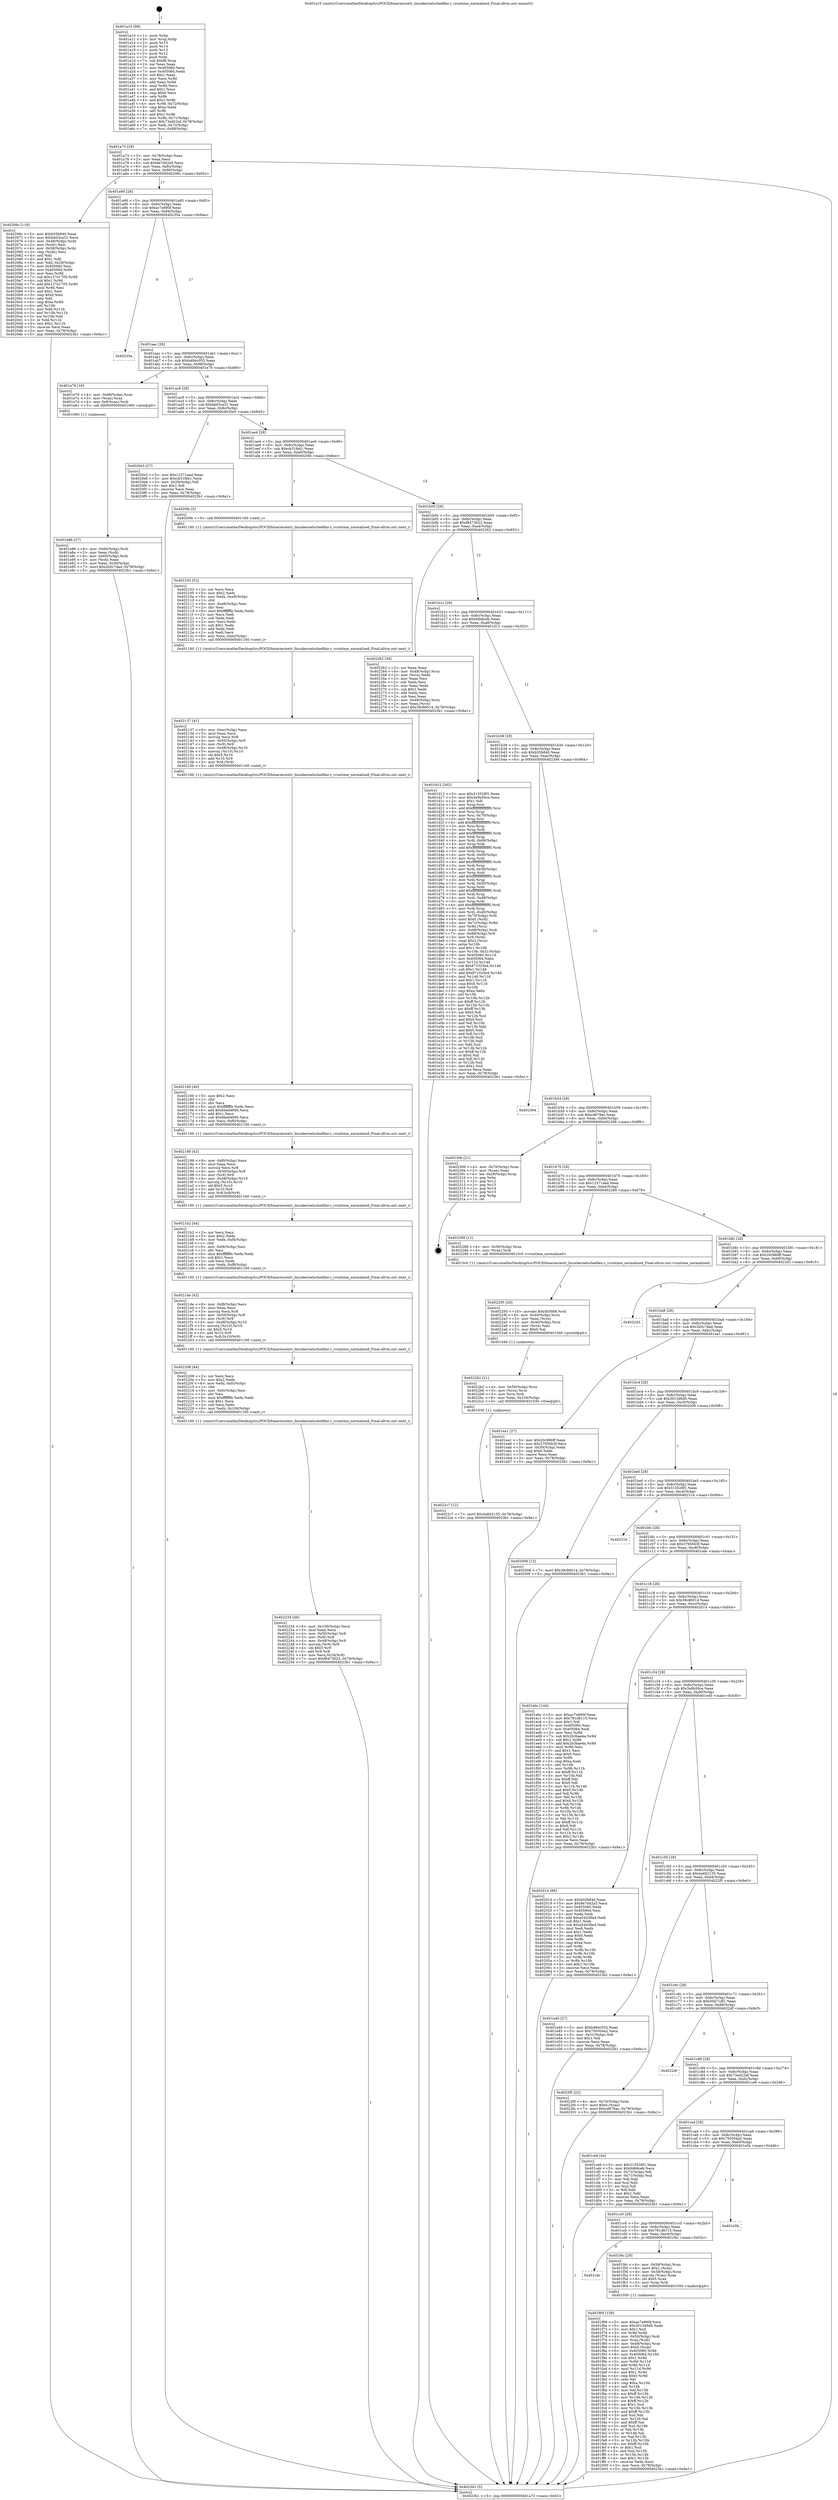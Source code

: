 digraph "0x401a10" {
  label = "0x401a10 (/mnt/c/Users/mathe/Desktop/tcc/POCII/binaries/extr_linuxkernelschedfair.c_vruntime_normalized_Final-ollvm.out::main(0))"
  labelloc = "t"
  node[shape=record]

  Entry [label="",width=0.3,height=0.3,shape=circle,fillcolor=black,style=filled]
  "0x401a73" [label="{
     0x401a73 [29]\l
     | [instrs]\l
     &nbsp;&nbsp;0x401a73 \<+3\>: mov -0x78(%rbp),%eax\l
     &nbsp;&nbsp;0x401a76 \<+2\>: mov %eax,%ecx\l
     &nbsp;&nbsp;0x401a78 \<+6\>: sub $0x8e7d42a5,%ecx\l
     &nbsp;&nbsp;0x401a7e \<+6\>: mov %eax,-0x8c(%rbp)\l
     &nbsp;&nbsp;0x401a84 \<+6\>: mov %ecx,-0x90(%rbp)\l
     &nbsp;&nbsp;0x401a8a \<+6\>: je 000000000040206c \<main+0x65c\>\l
  }"]
  "0x40206c" [label="{
     0x40206c [119]\l
     | [instrs]\l
     &nbsp;&nbsp;0x40206c \<+5\>: mov $0xb55b840,%eax\l
     &nbsp;&nbsp;0x402071 \<+5\>: mov $0xbbd3ca31,%ecx\l
     &nbsp;&nbsp;0x402076 \<+4\>: mov -0x48(%rbp),%rdx\l
     &nbsp;&nbsp;0x40207a \<+2\>: mov (%rdx),%esi\l
     &nbsp;&nbsp;0x40207c \<+4\>: mov -0x58(%rbp),%rdx\l
     &nbsp;&nbsp;0x402080 \<+2\>: cmp (%rdx),%esi\l
     &nbsp;&nbsp;0x402082 \<+4\>: setl %dil\l
     &nbsp;&nbsp;0x402086 \<+4\>: and $0x1,%dil\l
     &nbsp;&nbsp;0x40208a \<+4\>: mov %dil,-0x29(%rbp)\l
     &nbsp;&nbsp;0x40208e \<+7\>: mov 0x405060,%esi\l
     &nbsp;&nbsp;0x402095 \<+8\>: mov 0x405064,%r8d\l
     &nbsp;&nbsp;0x40209d \<+3\>: mov %esi,%r9d\l
     &nbsp;&nbsp;0x4020a0 \<+7\>: sub $0x127e1705,%r9d\l
     &nbsp;&nbsp;0x4020a7 \<+4\>: sub $0x1,%r9d\l
     &nbsp;&nbsp;0x4020ab \<+7\>: add $0x127e1705,%r9d\l
     &nbsp;&nbsp;0x4020b2 \<+4\>: imul %r9d,%esi\l
     &nbsp;&nbsp;0x4020b6 \<+3\>: and $0x1,%esi\l
     &nbsp;&nbsp;0x4020b9 \<+3\>: cmp $0x0,%esi\l
     &nbsp;&nbsp;0x4020bc \<+4\>: sete %dil\l
     &nbsp;&nbsp;0x4020c0 \<+4\>: cmp $0xa,%r8d\l
     &nbsp;&nbsp;0x4020c4 \<+4\>: setl %r10b\l
     &nbsp;&nbsp;0x4020c8 \<+3\>: mov %dil,%r11b\l
     &nbsp;&nbsp;0x4020cb \<+3\>: and %r10b,%r11b\l
     &nbsp;&nbsp;0x4020ce \<+3\>: xor %r10b,%dil\l
     &nbsp;&nbsp;0x4020d1 \<+3\>: or %dil,%r11b\l
     &nbsp;&nbsp;0x4020d4 \<+4\>: test $0x1,%r11b\l
     &nbsp;&nbsp;0x4020d8 \<+3\>: cmovne %ecx,%eax\l
     &nbsp;&nbsp;0x4020db \<+3\>: mov %eax,-0x78(%rbp)\l
     &nbsp;&nbsp;0x4020de \<+5\>: jmp 00000000004023b1 \<main+0x9a1\>\l
  }"]
  "0x401a90" [label="{
     0x401a90 [28]\l
     | [instrs]\l
     &nbsp;&nbsp;0x401a90 \<+5\>: jmp 0000000000401a95 \<main+0x85\>\l
     &nbsp;&nbsp;0x401a95 \<+6\>: mov -0x8c(%rbp),%eax\l
     &nbsp;&nbsp;0x401a9b \<+5\>: sub $0xac7e890f,%eax\l
     &nbsp;&nbsp;0x401aa0 \<+6\>: mov %eax,-0x94(%rbp)\l
     &nbsp;&nbsp;0x401aa6 \<+6\>: je 000000000040235a \<main+0x94a\>\l
  }"]
  Exit [label="",width=0.3,height=0.3,shape=circle,fillcolor=black,style=filled,peripheries=2]
  "0x40235a" [label="{
     0x40235a\l
  }", style=dashed]
  "0x401aac" [label="{
     0x401aac [28]\l
     | [instrs]\l
     &nbsp;&nbsp;0x401aac \<+5\>: jmp 0000000000401ab1 \<main+0xa1\>\l
     &nbsp;&nbsp;0x401ab1 \<+6\>: mov -0x8c(%rbp),%eax\l
     &nbsp;&nbsp;0x401ab7 \<+5\>: sub $0xb484c055,%eax\l
     &nbsp;&nbsp;0x401abc \<+6\>: mov %eax,-0x98(%rbp)\l
     &nbsp;&nbsp;0x401ac2 \<+6\>: je 0000000000401e76 \<main+0x466\>\l
  }"]
  "0x4022c7" [label="{
     0x4022c7 [12]\l
     | [instrs]\l
     &nbsp;&nbsp;0x4022c7 \<+7\>: movl $0x4a602135,-0x78(%rbp)\l
     &nbsp;&nbsp;0x4022ce \<+5\>: jmp 00000000004023b1 \<main+0x9a1\>\l
  }"]
  "0x401e76" [label="{
     0x401e76 [16]\l
     | [instrs]\l
     &nbsp;&nbsp;0x401e76 \<+4\>: mov -0x68(%rbp),%rax\l
     &nbsp;&nbsp;0x401e7a \<+3\>: mov (%rax),%rax\l
     &nbsp;&nbsp;0x401e7d \<+4\>: mov 0x8(%rax),%rdi\l
     &nbsp;&nbsp;0x401e81 \<+5\>: call 0000000000401060 \<atoi@plt\>\l
     | [calls]\l
     &nbsp;&nbsp;0x401060 \{1\} (unknown)\l
  }"]
  "0x401ac8" [label="{
     0x401ac8 [28]\l
     | [instrs]\l
     &nbsp;&nbsp;0x401ac8 \<+5\>: jmp 0000000000401acd \<main+0xbd\>\l
     &nbsp;&nbsp;0x401acd \<+6\>: mov -0x8c(%rbp),%eax\l
     &nbsp;&nbsp;0x401ad3 \<+5\>: sub $0xbbd3ca31,%eax\l
     &nbsp;&nbsp;0x401ad8 \<+6\>: mov %eax,-0x9c(%rbp)\l
     &nbsp;&nbsp;0x401ade \<+6\>: je 00000000004020e3 \<main+0x6d3\>\l
  }"]
  "0x4022b2" [label="{
     0x4022b2 [21]\l
     | [instrs]\l
     &nbsp;&nbsp;0x4022b2 \<+4\>: mov -0x50(%rbp),%rcx\l
     &nbsp;&nbsp;0x4022b6 \<+3\>: mov (%rcx),%rcx\l
     &nbsp;&nbsp;0x4022b9 \<+3\>: mov %rcx,%rdi\l
     &nbsp;&nbsp;0x4022bc \<+6\>: mov %eax,-0x104(%rbp)\l
     &nbsp;&nbsp;0x4022c2 \<+5\>: call 0000000000401030 \<free@plt\>\l
     | [calls]\l
     &nbsp;&nbsp;0x401030 \{1\} (unknown)\l
  }"]
  "0x4020e3" [label="{
     0x4020e3 [27]\l
     | [instrs]\l
     &nbsp;&nbsp;0x4020e3 \<+5\>: mov $0x12371aed,%eax\l
     &nbsp;&nbsp;0x4020e8 \<+5\>: mov $0xcb31feb1,%ecx\l
     &nbsp;&nbsp;0x4020ed \<+3\>: mov -0x29(%rbp),%dl\l
     &nbsp;&nbsp;0x4020f0 \<+3\>: test $0x1,%dl\l
     &nbsp;&nbsp;0x4020f3 \<+3\>: cmovne %ecx,%eax\l
     &nbsp;&nbsp;0x4020f6 \<+3\>: mov %eax,-0x78(%rbp)\l
     &nbsp;&nbsp;0x4020f9 \<+5\>: jmp 00000000004023b1 \<main+0x9a1\>\l
  }"]
  "0x401ae4" [label="{
     0x401ae4 [28]\l
     | [instrs]\l
     &nbsp;&nbsp;0x401ae4 \<+5\>: jmp 0000000000401ae9 \<main+0xd9\>\l
     &nbsp;&nbsp;0x401ae9 \<+6\>: mov -0x8c(%rbp),%eax\l
     &nbsp;&nbsp;0x401aef \<+5\>: sub $0xcb31feb1,%eax\l
     &nbsp;&nbsp;0x401af4 \<+6\>: mov %eax,-0xa0(%rbp)\l
     &nbsp;&nbsp;0x401afa \<+6\>: je 00000000004020fe \<main+0x6ee\>\l
  }"]
  "0x402295" [label="{
     0x402295 [29]\l
     | [instrs]\l
     &nbsp;&nbsp;0x402295 \<+10\>: movabs $0x4030b6,%rdi\l
     &nbsp;&nbsp;0x40229f \<+4\>: mov -0x40(%rbp),%rcx\l
     &nbsp;&nbsp;0x4022a3 \<+2\>: mov %eax,(%rcx)\l
     &nbsp;&nbsp;0x4022a5 \<+4\>: mov -0x40(%rbp),%rcx\l
     &nbsp;&nbsp;0x4022a9 \<+2\>: mov (%rcx),%esi\l
     &nbsp;&nbsp;0x4022ab \<+2\>: mov $0x0,%al\l
     &nbsp;&nbsp;0x4022ad \<+5\>: call 0000000000401040 \<printf@plt\>\l
     | [calls]\l
     &nbsp;&nbsp;0x401040 \{1\} (unknown)\l
  }"]
  "0x4020fe" [label="{
     0x4020fe [5]\l
     | [instrs]\l
     &nbsp;&nbsp;0x4020fe \<+5\>: call 0000000000401160 \<next_i\>\l
     | [calls]\l
     &nbsp;&nbsp;0x401160 \{1\} (/mnt/c/Users/mathe/Desktop/tcc/POCII/binaries/extr_linuxkernelschedfair.c_vruntime_normalized_Final-ollvm.out::next_i)\l
  }"]
  "0x401b00" [label="{
     0x401b00 [28]\l
     | [instrs]\l
     &nbsp;&nbsp;0x401b00 \<+5\>: jmp 0000000000401b05 \<main+0xf5\>\l
     &nbsp;&nbsp;0x401b05 \<+6\>: mov -0x8c(%rbp),%eax\l
     &nbsp;&nbsp;0x401b0b \<+5\>: sub $0xf8473022,%eax\l
     &nbsp;&nbsp;0x401b10 \<+6\>: mov %eax,-0xa4(%rbp)\l
     &nbsp;&nbsp;0x401b16 \<+6\>: je 0000000000402262 \<main+0x852\>\l
  }"]
  "0x402234" [label="{
     0x402234 [46]\l
     | [instrs]\l
     &nbsp;&nbsp;0x402234 \<+6\>: mov -0x100(%rbp),%ecx\l
     &nbsp;&nbsp;0x40223a \<+3\>: imul %eax,%ecx\l
     &nbsp;&nbsp;0x40223d \<+4\>: mov -0x50(%rbp),%r8\l
     &nbsp;&nbsp;0x402241 \<+3\>: mov (%r8),%r8\l
     &nbsp;&nbsp;0x402244 \<+4\>: mov -0x48(%rbp),%r9\l
     &nbsp;&nbsp;0x402248 \<+3\>: movslq (%r9),%r9\l
     &nbsp;&nbsp;0x40224b \<+4\>: shl $0x5,%r9\l
     &nbsp;&nbsp;0x40224f \<+3\>: add %r9,%r8\l
     &nbsp;&nbsp;0x402252 \<+4\>: mov %ecx,0x18(%r8)\l
     &nbsp;&nbsp;0x402256 \<+7\>: movl $0xf8473022,-0x78(%rbp)\l
     &nbsp;&nbsp;0x40225d \<+5\>: jmp 00000000004023b1 \<main+0x9a1\>\l
  }"]
  "0x402262" [label="{
     0x402262 [39]\l
     | [instrs]\l
     &nbsp;&nbsp;0x402262 \<+2\>: xor %eax,%eax\l
     &nbsp;&nbsp;0x402264 \<+4\>: mov -0x48(%rbp),%rcx\l
     &nbsp;&nbsp;0x402268 \<+2\>: mov (%rcx),%edx\l
     &nbsp;&nbsp;0x40226a \<+2\>: mov %eax,%esi\l
     &nbsp;&nbsp;0x40226c \<+2\>: sub %edx,%esi\l
     &nbsp;&nbsp;0x40226e \<+2\>: mov %eax,%edx\l
     &nbsp;&nbsp;0x402270 \<+3\>: sub $0x1,%edx\l
     &nbsp;&nbsp;0x402273 \<+2\>: add %edx,%esi\l
     &nbsp;&nbsp;0x402275 \<+2\>: sub %esi,%eax\l
     &nbsp;&nbsp;0x402277 \<+4\>: mov -0x48(%rbp),%rcx\l
     &nbsp;&nbsp;0x40227b \<+2\>: mov %eax,(%rcx)\l
     &nbsp;&nbsp;0x40227d \<+7\>: movl $0x39c86014,-0x78(%rbp)\l
     &nbsp;&nbsp;0x402284 \<+5\>: jmp 00000000004023b1 \<main+0x9a1\>\l
  }"]
  "0x401b1c" [label="{
     0x401b1c [28]\l
     | [instrs]\l
     &nbsp;&nbsp;0x401b1c \<+5\>: jmp 0000000000401b21 \<main+0x111\>\l
     &nbsp;&nbsp;0x401b21 \<+6\>: mov -0x8c(%rbp),%eax\l
     &nbsp;&nbsp;0x401b27 \<+5\>: sub $0x94b8ceb,%eax\l
     &nbsp;&nbsp;0x401b2c \<+6\>: mov %eax,-0xa8(%rbp)\l
     &nbsp;&nbsp;0x401b32 \<+6\>: je 0000000000401d12 \<main+0x302\>\l
  }"]
  "0x402208" [label="{
     0x402208 [44]\l
     | [instrs]\l
     &nbsp;&nbsp;0x402208 \<+2\>: xor %ecx,%ecx\l
     &nbsp;&nbsp;0x40220a \<+5\>: mov $0x2,%edx\l
     &nbsp;&nbsp;0x40220f \<+6\>: mov %edx,-0xfc(%rbp)\l
     &nbsp;&nbsp;0x402215 \<+1\>: cltd\l
     &nbsp;&nbsp;0x402216 \<+6\>: mov -0xfc(%rbp),%esi\l
     &nbsp;&nbsp;0x40221c \<+2\>: idiv %esi\l
     &nbsp;&nbsp;0x40221e \<+6\>: imul $0xfffffffe,%edx,%edx\l
     &nbsp;&nbsp;0x402224 \<+3\>: sub $0x1,%ecx\l
     &nbsp;&nbsp;0x402227 \<+2\>: sub %ecx,%edx\l
     &nbsp;&nbsp;0x402229 \<+6\>: mov %edx,-0x100(%rbp)\l
     &nbsp;&nbsp;0x40222f \<+5\>: call 0000000000401160 \<next_i\>\l
     | [calls]\l
     &nbsp;&nbsp;0x401160 \{1\} (/mnt/c/Users/mathe/Desktop/tcc/POCII/binaries/extr_linuxkernelschedfair.c_vruntime_normalized_Final-ollvm.out::next_i)\l
  }"]
  "0x401d12" [label="{
     0x401d12 [302]\l
     | [instrs]\l
     &nbsp;&nbsp;0x401d12 \<+5\>: mov $0x315528f1,%eax\l
     &nbsp;&nbsp;0x401d17 \<+5\>: mov $0x3a9b50ce,%ecx\l
     &nbsp;&nbsp;0x401d1c \<+2\>: mov $0x1,%dl\l
     &nbsp;&nbsp;0x401d1e \<+3\>: mov %rsp,%rsi\l
     &nbsp;&nbsp;0x401d21 \<+4\>: add $0xfffffffffffffff0,%rsi\l
     &nbsp;&nbsp;0x401d25 \<+3\>: mov %rsi,%rsp\l
     &nbsp;&nbsp;0x401d28 \<+4\>: mov %rsi,-0x70(%rbp)\l
     &nbsp;&nbsp;0x401d2c \<+3\>: mov %rsp,%rsi\l
     &nbsp;&nbsp;0x401d2f \<+4\>: add $0xfffffffffffffff0,%rsi\l
     &nbsp;&nbsp;0x401d33 \<+3\>: mov %rsi,%rsp\l
     &nbsp;&nbsp;0x401d36 \<+3\>: mov %rsp,%rdi\l
     &nbsp;&nbsp;0x401d39 \<+4\>: add $0xfffffffffffffff0,%rdi\l
     &nbsp;&nbsp;0x401d3d \<+3\>: mov %rdi,%rsp\l
     &nbsp;&nbsp;0x401d40 \<+4\>: mov %rdi,-0x68(%rbp)\l
     &nbsp;&nbsp;0x401d44 \<+3\>: mov %rsp,%rdi\l
     &nbsp;&nbsp;0x401d47 \<+4\>: add $0xfffffffffffffff0,%rdi\l
     &nbsp;&nbsp;0x401d4b \<+3\>: mov %rdi,%rsp\l
     &nbsp;&nbsp;0x401d4e \<+4\>: mov %rdi,-0x60(%rbp)\l
     &nbsp;&nbsp;0x401d52 \<+3\>: mov %rsp,%rdi\l
     &nbsp;&nbsp;0x401d55 \<+4\>: add $0xfffffffffffffff0,%rdi\l
     &nbsp;&nbsp;0x401d59 \<+3\>: mov %rdi,%rsp\l
     &nbsp;&nbsp;0x401d5c \<+4\>: mov %rdi,-0x58(%rbp)\l
     &nbsp;&nbsp;0x401d60 \<+3\>: mov %rsp,%rdi\l
     &nbsp;&nbsp;0x401d63 \<+4\>: add $0xfffffffffffffff0,%rdi\l
     &nbsp;&nbsp;0x401d67 \<+3\>: mov %rdi,%rsp\l
     &nbsp;&nbsp;0x401d6a \<+4\>: mov %rdi,-0x50(%rbp)\l
     &nbsp;&nbsp;0x401d6e \<+3\>: mov %rsp,%rdi\l
     &nbsp;&nbsp;0x401d71 \<+4\>: add $0xfffffffffffffff0,%rdi\l
     &nbsp;&nbsp;0x401d75 \<+3\>: mov %rdi,%rsp\l
     &nbsp;&nbsp;0x401d78 \<+4\>: mov %rdi,-0x48(%rbp)\l
     &nbsp;&nbsp;0x401d7c \<+3\>: mov %rsp,%rdi\l
     &nbsp;&nbsp;0x401d7f \<+4\>: add $0xfffffffffffffff0,%rdi\l
     &nbsp;&nbsp;0x401d83 \<+3\>: mov %rdi,%rsp\l
     &nbsp;&nbsp;0x401d86 \<+4\>: mov %rdi,-0x40(%rbp)\l
     &nbsp;&nbsp;0x401d8a \<+4\>: mov -0x70(%rbp),%rdi\l
     &nbsp;&nbsp;0x401d8e \<+6\>: movl $0x0,(%rdi)\l
     &nbsp;&nbsp;0x401d94 \<+4\>: mov -0x7c(%rbp),%r8d\l
     &nbsp;&nbsp;0x401d98 \<+3\>: mov %r8d,(%rsi)\l
     &nbsp;&nbsp;0x401d9b \<+4\>: mov -0x68(%rbp),%rdi\l
     &nbsp;&nbsp;0x401d9f \<+7\>: mov -0x88(%rbp),%r9\l
     &nbsp;&nbsp;0x401da6 \<+3\>: mov %r9,(%rdi)\l
     &nbsp;&nbsp;0x401da9 \<+3\>: cmpl $0x2,(%rsi)\l
     &nbsp;&nbsp;0x401dac \<+4\>: setne %r10b\l
     &nbsp;&nbsp;0x401db0 \<+4\>: and $0x1,%r10b\l
     &nbsp;&nbsp;0x401db4 \<+4\>: mov %r10b,-0x31(%rbp)\l
     &nbsp;&nbsp;0x401db8 \<+8\>: mov 0x405060,%r11d\l
     &nbsp;&nbsp;0x401dc0 \<+7\>: mov 0x405064,%ebx\l
     &nbsp;&nbsp;0x401dc7 \<+3\>: mov %r11d,%r14d\l
     &nbsp;&nbsp;0x401dca \<+7\>: sub $0x871025e4,%r14d\l
     &nbsp;&nbsp;0x401dd1 \<+4\>: sub $0x1,%r14d\l
     &nbsp;&nbsp;0x401dd5 \<+7\>: add $0x871025e4,%r14d\l
     &nbsp;&nbsp;0x401ddc \<+4\>: imul %r14d,%r11d\l
     &nbsp;&nbsp;0x401de0 \<+4\>: and $0x1,%r11d\l
     &nbsp;&nbsp;0x401de4 \<+4\>: cmp $0x0,%r11d\l
     &nbsp;&nbsp;0x401de8 \<+4\>: sete %r10b\l
     &nbsp;&nbsp;0x401dec \<+3\>: cmp $0xa,%ebx\l
     &nbsp;&nbsp;0x401def \<+4\>: setl %r15b\l
     &nbsp;&nbsp;0x401df3 \<+3\>: mov %r10b,%r12b\l
     &nbsp;&nbsp;0x401df6 \<+4\>: xor $0xff,%r12b\l
     &nbsp;&nbsp;0x401dfa \<+3\>: mov %r15b,%r13b\l
     &nbsp;&nbsp;0x401dfd \<+4\>: xor $0xff,%r13b\l
     &nbsp;&nbsp;0x401e01 \<+3\>: xor $0x0,%dl\l
     &nbsp;&nbsp;0x401e04 \<+3\>: mov %r12b,%sil\l
     &nbsp;&nbsp;0x401e07 \<+4\>: and $0x0,%sil\l
     &nbsp;&nbsp;0x401e0b \<+3\>: and %dl,%r10b\l
     &nbsp;&nbsp;0x401e0e \<+3\>: mov %r13b,%dil\l
     &nbsp;&nbsp;0x401e11 \<+4\>: and $0x0,%dil\l
     &nbsp;&nbsp;0x401e15 \<+3\>: and %dl,%r15b\l
     &nbsp;&nbsp;0x401e18 \<+3\>: or %r10b,%sil\l
     &nbsp;&nbsp;0x401e1b \<+3\>: or %r15b,%dil\l
     &nbsp;&nbsp;0x401e1e \<+3\>: xor %dil,%sil\l
     &nbsp;&nbsp;0x401e21 \<+3\>: or %r13b,%r12b\l
     &nbsp;&nbsp;0x401e24 \<+4\>: xor $0xff,%r12b\l
     &nbsp;&nbsp;0x401e28 \<+3\>: or $0x0,%dl\l
     &nbsp;&nbsp;0x401e2b \<+3\>: and %dl,%r12b\l
     &nbsp;&nbsp;0x401e2e \<+3\>: or %r12b,%sil\l
     &nbsp;&nbsp;0x401e31 \<+4\>: test $0x1,%sil\l
     &nbsp;&nbsp;0x401e35 \<+3\>: cmovne %ecx,%eax\l
     &nbsp;&nbsp;0x401e38 \<+3\>: mov %eax,-0x78(%rbp)\l
     &nbsp;&nbsp;0x401e3b \<+5\>: jmp 00000000004023b1 \<main+0x9a1\>\l
  }"]
  "0x401b38" [label="{
     0x401b38 [28]\l
     | [instrs]\l
     &nbsp;&nbsp;0x401b38 \<+5\>: jmp 0000000000401b3d \<main+0x12d\>\l
     &nbsp;&nbsp;0x401b3d \<+6\>: mov -0x8c(%rbp),%eax\l
     &nbsp;&nbsp;0x401b43 \<+5\>: sub $0xb55b840,%eax\l
     &nbsp;&nbsp;0x401b48 \<+6\>: mov %eax,-0xac(%rbp)\l
     &nbsp;&nbsp;0x401b4e \<+6\>: je 0000000000402394 \<main+0x984\>\l
  }"]
  "0x4021de" [label="{
     0x4021de [42]\l
     | [instrs]\l
     &nbsp;&nbsp;0x4021de \<+6\>: mov -0xf8(%rbp),%ecx\l
     &nbsp;&nbsp;0x4021e4 \<+3\>: imul %eax,%ecx\l
     &nbsp;&nbsp;0x4021e7 \<+3\>: movslq %ecx,%r8\l
     &nbsp;&nbsp;0x4021ea \<+4\>: mov -0x50(%rbp),%r9\l
     &nbsp;&nbsp;0x4021ee \<+3\>: mov (%r9),%r9\l
     &nbsp;&nbsp;0x4021f1 \<+4\>: mov -0x48(%rbp),%r10\l
     &nbsp;&nbsp;0x4021f5 \<+3\>: movslq (%r10),%r10\l
     &nbsp;&nbsp;0x4021f8 \<+4\>: shl $0x5,%r10\l
     &nbsp;&nbsp;0x4021fc \<+3\>: add %r10,%r9\l
     &nbsp;&nbsp;0x4021ff \<+4\>: mov %r8,0x10(%r9)\l
     &nbsp;&nbsp;0x402203 \<+5\>: call 0000000000401160 \<next_i\>\l
     | [calls]\l
     &nbsp;&nbsp;0x401160 \{1\} (/mnt/c/Users/mathe/Desktop/tcc/POCII/binaries/extr_linuxkernelschedfair.c_vruntime_normalized_Final-ollvm.out::next_i)\l
  }"]
  "0x402394" [label="{
     0x402394\l
  }", style=dashed]
  "0x401b54" [label="{
     0x401b54 [28]\l
     | [instrs]\l
     &nbsp;&nbsp;0x401b54 \<+5\>: jmp 0000000000401b59 \<main+0x149\>\l
     &nbsp;&nbsp;0x401b59 \<+6\>: mov -0x8c(%rbp),%eax\l
     &nbsp;&nbsp;0x401b5f \<+5\>: sub $0xcd678ac,%eax\l
     &nbsp;&nbsp;0x401b64 \<+6\>: mov %eax,-0xb0(%rbp)\l
     &nbsp;&nbsp;0x401b6a \<+6\>: je 0000000000402306 \<main+0x8f6\>\l
  }"]
  "0x4021b2" [label="{
     0x4021b2 [44]\l
     | [instrs]\l
     &nbsp;&nbsp;0x4021b2 \<+2\>: xor %ecx,%ecx\l
     &nbsp;&nbsp;0x4021b4 \<+5\>: mov $0x2,%edx\l
     &nbsp;&nbsp;0x4021b9 \<+6\>: mov %edx,-0xf4(%rbp)\l
     &nbsp;&nbsp;0x4021bf \<+1\>: cltd\l
     &nbsp;&nbsp;0x4021c0 \<+6\>: mov -0xf4(%rbp),%esi\l
     &nbsp;&nbsp;0x4021c6 \<+2\>: idiv %esi\l
     &nbsp;&nbsp;0x4021c8 \<+6\>: imul $0xfffffffe,%edx,%edx\l
     &nbsp;&nbsp;0x4021ce \<+3\>: sub $0x1,%ecx\l
     &nbsp;&nbsp;0x4021d1 \<+2\>: sub %ecx,%edx\l
     &nbsp;&nbsp;0x4021d3 \<+6\>: mov %edx,-0xf8(%rbp)\l
     &nbsp;&nbsp;0x4021d9 \<+5\>: call 0000000000401160 \<next_i\>\l
     | [calls]\l
     &nbsp;&nbsp;0x401160 \{1\} (/mnt/c/Users/mathe/Desktop/tcc/POCII/binaries/extr_linuxkernelschedfair.c_vruntime_normalized_Final-ollvm.out::next_i)\l
  }"]
  "0x402306" [label="{
     0x402306 [21]\l
     | [instrs]\l
     &nbsp;&nbsp;0x402306 \<+4\>: mov -0x70(%rbp),%rax\l
     &nbsp;&nbsp;0x40230a \<+2\>: mov (%rax),%eax\l
     &nbsp;&nbsp;0x40230c \<+4\>: lea -0x28(%rbp),%rsp\l
     &nbsp;&nbsp;0x402310 \<+1\>: pop %rbx\l
     &nbsp;&nbsp;0x402311 \<+2\>: pop %r12\l
     &nbsp;&nbsp;0x402313 \<+2\>: pop %r13\l
     &nbsp;&nbsp;0x402315 \<+2\>: pop %r14\l
     &nbsp;&nbsp;0x402317 \<+2\>: pop %r15\l
     &nbsp;&nbsp;0x402319 \<+1\>: pop %rbp\l
     &nbsp;&nbsp;0x40231a \<+1\>: ret\l
  }"]
  "0x401b70" [label="{
     0x401b70 [28]\l
     | [instrs]\l
     &nbsp;&nbsp;0x401b70 \<+5\>: jmp 0000000000401b75 \<main+0x165\>\l
     &nbsp;&nbsp;0x401b75 \<+6\>: mov -0x8c(%rbp),%eax\l
     &nbsp;&nbsp;0x401b7b \<+5\>: sub $0x12371aed,%eax\l
     &nbsp;&nbsp;0x401b80 \<+6\>: mov %eax,-0xb4(%rbp)\l
     &nbsp;&nbsp;0x401b86 \<+6\>: je 0000000000402289 \<main+0x879\>\l
  }"]
  "0x402188" [label="{
     0x402188 [42]\l
     | [instrs]\l
     &nbsp;&nbsp;0x402188 \<+6\>: mov -0xf0(%rbp),%ecx\l
     &nbsp;&nbsp;0x40218e \<+3\>: imul %eax,%ecx\l
     &nbsp;&nbsp;0x402191 \<+3\>: movslq %ecx,%r8\l
     &nbsp;&nbsp;0x402194 \<+4\>: mov -0x50(%rbp),%r9\l
     &nbsp;&nbsp;0x402198 \<+3\>: mov (%r9),%r9\l
     &nbsp;&nbsp;0x40219b \<+4\>: mov -0x48(%rbp),%r10\l
     &nbsp;&nbsp;0x40219f \<+3\>: movslq (%r10),%r10\l
     &nbsp;&nbsp;0x4021a2 \<+4\>: shl $0x5,%r10\l
     &nbsp;&nbsp;0x4021a6 \<+3\>: add %r10,%r9\l
     &nbsp;&nbsp;0x4021a9 \<+4\>: mov %r8,0x8(%r9)\l
     &nbsp;&nbsp;0x4021ad \<+5\>: call 0000000000401160 \<next_i\>\l
     | [calls]\l
     &nbsp;&nbsp;0x401160 \{1\} (/mnt/c/Users/mathe/Desktop/tcc/POCII/binaries/extr_linuxkernelschedfair.c_vruntime_normalized_Final-ollvm.out::next_i)\l
  }"]
  "0x402289" [label="{
     0x402289 [12]\l
     | [instrs]\l
     &nbsp;&nbsp;0x402289 \<+4\>: mov -0x50(%rbp),%rax\l
     &nbsp;&nbsp;0x40228d \<+3\>: mov (%rax),%rdi\l
     &nbsp;&nbsp;0x402290 \<+5\>: call 00000000004013c0 \<vruntime_normalized\>\l
     | [calls]\l
     &nbsp;&nbsp;0x4013c0 \{1\} (/mnt/c/Users/mathe/Desktop/tcc/POCII/binaries/extr_linuxkernelschedfair.c_vruntime_normalized_Final-ollvm.out::vruntime_normalized)\l
  }"]
  "0x401b8c" [label="{
     0x401b8c [28]\l
     | [instrs]\l
     &nbsp;&nbsp;0x401b8c \<+5\>: jmp 0000000000401b91 \<main+0x181\>\l
     &nbsp;&nbsp;0x401b91 \<+6\>: mov -0x8c(%rbp),%eax\l
     &nbsp;&nbsp;0x401b97 \<+5\>: sub $0x20c986ff,%eax\l
     &nbsp;&nbsp;0x401b9c \<+6\>: mov %eax,-0xb8(%rbp)\l
     &nbsp;&nbsp;0x401ba2 \<+6\>: je 00000000004022d3 \<main+0x8c3\>\l
  }"]
  "0x402160" [label="{
     0x402160 [40]\l
     | [instrs]\l
     &nbsp;&nbsp;0x402160 \<+5\>: mov $0x2,%ecx\l
     &nbsp;&nbsp;0x402165 \<+1\>: cltd\l
     &nbsp;&nbsp;0x402166 \<+2\>: idiv %ecx\l
     &nbsp;&nbsp;0x402168 \<+6\>: imul $0xfffffffe,%edx,%ecx\l
     &nbsp;&nbsp;0x40216e \<+6\>: add $0x6bed4690,%ecx\l
     &nbsp;&nbsp;0x402174 \<+3\>: add $0x1,%ecx\l
     &nbsp;&nbsp;0x402177 \<+6\>: sub $0x6bed4690,%ecx\l
     &nbsp;&nbsp;0x40217d \<+6\>: mov %ecx,-0xf0(%rbp)\l
     &nbsp;&nbsp;0x402183 \<+5\>: call 0000000000401160 \<next_i\>\l
     | [calls]\l
     &nbsp;&nbsp;0x401160 \{1\} (/mnt/c/Users/mathe/Desktop/tcc/POCII/binaries/extr_linuxkernelschedfair.c_vruntime_normalized_Final-ollvm.out::next_i)\l
  }"]
  "0x4022d3" [label="{
     0x4022d3\l
  }", style=dashed]
  "0x401ba8" [label="{
     0x401ba8 [28]\l
     | [instrs]\l
     &nbsp;&nbsp;0x401ba8 \<+5\>: jmp 0000000000401bad \<main+0x19d\>\l
     &nbsp;&nbsp;0x401bad \<+6\>: mov -0x8c(%rbp),%eax\l
     &nbsp;&nbsp;0x401bb3 \<+5\>: sub $0x2b0c7dad,%eax\l
     &nbsp;&nbsp;0x401bb8 \<+6\>: mov %eax,-0xbc(%rbp)\l
     &nbsp;&nbsp;0x401bbe \<+6\>: je 0000000000401ea1 \<main+0x491\>\l
  }"]
  "0x402137" [label="{
     0x402137 [41]\l
     | [instrs]\l
     &nbsp;&nbsp;0x402137 \<+6\>: mov -0xec(%rbp),%ecx\l
     &nbsp;&nbsp;0x40213d \<+3\>: imul %eax,%ecx\l
     &nbsp;&nbsp;0x402140 \<+3\>: movslq %ecx,%r8\l
     &nbsp;&nbsp;0x402143 \<+4\>: mov -0x50(%rbp),%r9\l
     &nbsp;&nbsp;0x402147 \<+3\>: mov (%r9),%r9\l
     &nbsp;&nbsp;0x40214a \<+4\>: mov -0x48(%rbp),%r10\l
     &nbsp;&nbsp;0x40214e \<+3\>: movslq (%r10),%r10\l
     &nbsp;&nbsp;0x402151 \<+4\>: shl $0x5,%r10\l
     &nbsp;&nbsp;0x402155 \<+3\>: add %r10,%r9\l
     &nbsp;&nbsp;0x402158 \<+3\>: mov %r8,(%r9)\l
     &nbsp;&nbsp;0x40215b \<+5\>: call 0000000000401160 \<next_i\>\l
     | [calls]\l
     &nbsp;&nbsp;0x401160 \{1\} (/mnt/c/Users/mathe/Desktop/tcc/POCII/binaries/extr_linuxkernelschedfair.c_vruntime_normalized_Final-ollvm.out::next_i)\l
  }"]
  "0x401ea1" [label="{
     0x401ea1 [27]\l
     | [instrs]\l
     &nbsp;&nbsp;0x401ea1 \<+5\>: mov $0x20c986ff,%eax\l
     &nbsp;&nbsp;0x401ea6 \<+5\>: mov $0x37950b3f,%ecx\l
     &nbsp;&nbsp;0x401eab \<+3\>: mov -0x30(%rbp),%edx\l
     &nbsp;&nbsp;0x401eae \<+3\>: cmp $0x0,%edx\l
     &nbsp;&nbsp;0x401eb1 \<+3\>: cmove %ecx,%eax\l
     &nbsp;&nbsp;0x401eb4 \<+3\>: mov %eax,-0x78(%rbp)\l
     &nbsp;&nbsp;0x401eb7 \<+5\>: jmp 00000000004023b1 \<main+0x9a1\>\l
  }"]
  "0x401bc4" [label="{
     0x401bc4 [28]\l
     | [instrs]\l
     &nbsp;&nbsp;0x401bc4 \<+5\>: jmp 0000000000401bc9 \<main+0x1b9\>\l
     &nbsp;&nbsp;0x401bc9 \<+6\>: mov -0x8c(%rbp),%eax\l
     &nbsp;&nbsp;0x401bcf \<+5\>: sub $0x3013d9d0,%eax\l
     &nbsp;&nbsp;0x401bd4 \<+6\>: mov %eax,-0xc0(%rbp)\l
     &nbsp;&nbsp;0x401bda \<+6\>: je 0000000000402008 \<main+0x5f8\>\l
  }"]
  "0x402103" [label="{
     0x402103 [52]\l
     | [instrs]\l
     &nbsp;&nbsp;0x402103 \<+2\>: xor %ecx,%ecx\l
     &nbsp;&nbsp;0x402105 \<+5\>: mov $0x2,%edx\l
     &nbsp;&nbsp;0x40210a \<+6\>: mov %edx,-0xe8(%rbp)\l
     &nbsp;&nbsp;0x402110 \<+1\>: cltd\l
     &nbsp;&nbsp;0x402111 \<+6\>: mov -0xe8(%rbp),%esi\l
     &nbsp;&nbsp;0x402117 \<+2\>: idiv %esi\l
     &nbsp;&nbsp;0x402119 \<+6\>: imul $0xfffffffe,%edx,%edx\l
     &nbsp;&nbsp;0x40211f \<+2\>: mov %ecx,%edi\l
     &nbsp;&nbsp;0x402121 \<+2\>: sub %edx,%edi\l
     &nbsp;&nbsp;0x402123 \<+2\>: mov %ecx,%edx\l
     &nbsp;&nbsp;0x402125 \<+3\>: sub $0x1,%edx\l
     &nbsp;&nbsp;0x402128 \<+2\>: add %edx,%edi\l
     &nbsp;&nbsp;0x40212a \<+2\>: sub %edi,%ecx\l
     &nbsp;&nbsp;0x40212c \<+6\>: mov %ecx,-0xec(%rbp)\l
     &nbsp;&nbsp;0x402132 \<+5\>: call 0000000000401160 \<next_i\>\l
     | [calls]\l
     &nbsp;&nbsp;0x401160 \{1\} (/mnt/c/Users/mathe/Desktop/tcc/POCII/binaries/extr_linuxkernelschedfair.c_vruntime_normalized_Final-ollvm.out::next_i)\l
  }"]
  "0x402008" [label="{
     0x402008 [12]\l
     | [instrs]\l
     &nbsp;&nbsp;0x402008 \<+7\>: movl $0x39c86014,-0x78(%rbp)\l
     &nbsp;&nbsp;0x40200f \<+5\>: jmp 00000000004023b1 \<main+0x9a1\>\l
  }"]
  "0x401be0" [label="{
     0x401be0 [28]\l
     | [instrs]\l
     &nbsp;&nbsp;0x401be0 \<+5\>: jmp 0000000000401be5 \<main+0x1d5\>\l
     &nbsp;&nbsp;0x401be5 \<+6\>: mov -0x8c(%rbp),%eax\l
     &nbsp;&nbsp;0x401beb \<+5\>: sub $0x315528f1,%eax\l
     &nbsp;&nbsp;0x401bf0 \<+6\>: mov %eax,-0xc4(%rbp)\l
     &nbsp;&nbsp;0x401bf6 \<+6\>: je 000000000040231b \<main+0x90b\>\l
  }"]
  "0x401f69" [label="{
     0x401f69 [159]\l
     | [instrs]\l
     &nbsp;&nbsp;0x401f69 \<+5\>: mov $0xac7e890f,%ecx\l
     &nbsp;&nbsp;0x401f6e \<+5\>: mov $0x3013d9d0,%edx\l
     &nbsp;&nbsp;0x401f73 \<+3\>: mov $0x1,%sil\l
     &nbsp;&nbsp;0x401f76 \<+3\>: xor %r8d,%r8d\l
     &nbsp;&nbsp;0x401f79 \<+4\>: mov -0x50(%rbp),%rdi\l
     &nbsp;&nbsp;0x401f7d \<+3\>: mov %rax,(%rdi)\l
     &nbsp;&nbsp;0x401f80 \<+4\>: mov -0x48(%rbp),%rax\l
     &nbsp;&nbsp;0x401f84 \<+6\>: movl $0x0,(%rax)\l
     &nbsp;&nbsp;0x401f8a \<+8\>: mov 0x405060,%r9d\l
     &nbsp;&nbsp;0x401f92 \<+8\>: mov 0x405064,%r10d\l
     &nbsp;&nbsp;0x401f9a \<+4\>: sub $0x1,%r8d\l
     &nbsp;&nbsp;0x401f9e \<+3\>: mov %r9d,%r11d\l
     &nbsp;&nbsp;0x401fa1 \<+3\>: add %r8d,%r11d\l
     &nbsp;&nbsp;0x401fa4 \<+4\>: imul %r11d,%r9d\l
     &nbsp;&nbsp;0x401fa8 \<+4\>: and $0x1,%r9d\l
     &nbsp;&nbsp;0x401fac \<+4\>: cmp $0x0,%r9d\l
     &nbsp;&nbsp;0x401fb0 \<+3\>: sete %bl\l
     &nbsp;&nbsp;0x401fb3 \<+4\>: cmp $0xa,%r10d\l
     &nbsp;&nbsp;0x401fb7 \<+4\>: setl %r14b\l
     &nbsp;&nbsp;0x401fbb \<+3\>: mov %bl,%r15b\l
     &nbsp;&nbsp;0x401fbe \<+4\>: xor $0xff,%r15b\l
     &nbsp;&nbsp;0x401fc2 \<+3\>: mov %r14b,%r12b\l
     &nbsp;&nbsp;0x401fc5 \<+4\>: xor $0xff,%r12b\l
     &nbsp;&nbsp;0x401fc9 \<+4\>: xor $0x1,%sil\l
     &nbsp;&nbsp;0x401fcd \<+3\>: mov %r15b,%r13b\l
     &nbsp;&nbsp;0x401fd0 \<+4\>: and $0xff,%r13b\l
     &nbsp;&nbsp;0x401fd4 \<+3\>: and %sil,%bl\l
     &nbsp;&nbsp;0x401fd7 \<+3\>: mov %r12b,%al\l
     &nbsp;&nbsp;0x401fda \<+2\>: and $0xff,%al\l
     &nbsp;&nbsp;0x401fdc \<+3\>: and %sil,%r14b\l
     &nbsp;&nbsp;0x401fdf \<+3\>: or %bl,%r13b\l
     &nbsp;&nbsp;0x401fe2 \<+3\>: or %r14b,%al\l
     &nbsp;&nbsp;0x401fe5 \<+3\>: xor %al,%r13b\l
     &nbsp;&nbsp;0x401fe8 \<+3\>: or %r12b,%r15b\l
     &nbsp;&nbsp;0x401feb \<+4\>: xor $0xff,%r15b\l
     &nbsp;&nbsp;0x401fef \<+4\>: or $0x1,%sil\l
     &nbsp;&nbsp;0x401ff3 \<+3\>: and %sil,%r15b\l
     &nbsp;&nbsp;0x401ff6 \<+3\>: or %r15b,%r13b\l
     &nbsp;&nbsp;0x401ff9 \<+4\>: test $0x1,%r13b\l
     &nbsp;&nbsp;0x401ffd \<+3\>: cmovne %edx,%ecx\l
     &nbsp;&nbsp;0x402000 \<+3\>: mov %ecx,-0x78(%rbp)\l
     &nbsp;&nbsp;0x402003 \<+5\>: jmp 00000000004023b1 \<main+0x9a1\>\l
  }"]
  "0x40231b" [label="{
     0x40231b\l
  }", style=dashed]
  "0x401bfc" [label="{
     0x401bfc [28]\l
     | [instrs]\l
     &nbsp;&nbsp;0x401bfc \<+5\>: jmp 0000000000401c01 \<main+0x1f1\>\l
     &nbsp;&nbsp;0x401c01 \<+6\>: mov -0x8c(%rbp),%eax\l
     &nbsp;&nbsp;0x401c07 \<+5\>: sub $0x37950b3f,%eax\l
     &nbsp;&nbsp;0x401c0c \<+6\>: mov %eax,-0xc8(%rbp)\l
     &nbsp;&nbsp;0x401c12 \<+6\>: je 0000000000401ebc \<main+0x4ac\>\l
  }"]
  "0x401cdc" [label="{
     0x401cdc\l
  }", style=dashed]
  "0x401ebc" [label="{
     0x401ebc [144]\l
     | [instrs]\l
     &nbsp;&nbsp;0x401ebc \<+5\>: mov $0xac7e890f,%eax\l
     &nbsp;&nbsp;0x401ec1 \<+5\>: mov $0x781d8115,%ecx\l
     &nbsp;&nbsp;0x401ec6 \<+2\>: mov $0x1,%dl\l
     &nbsp;&nbsp;0x401ec8 \<+7\>: mov 0x405060,%esi\l
     &nbsp;&nbsp;0x401ecf \<+7\>: mov 0x405064,%edi\l
     &nbsp;&nbsp;0x401ed6 \<+3\>: mov %esi,%r8d\l
     &nbsp;&nbsp;0x401ed9 \<+7\>: sub $0x2b3bae4a,%r8d\l
     &nbsp;&nbsp;0x401ee0 \<+4\>: sub $0x1,%r8d\l
     &nbsp;&nbsp;0x401ee4 \<+7\>: add $0x2b3bae4a,%r8d\l
     &nbsp;&nbsp;0x401eeb \<+4\>: imul %r8d,%esi\l
     &nbsp;&nbsp;0x401eef \<+3\>: and $0x1,%esi\l
     &nbsp;&nbsp;0x401ef2 \<+3\>: cmp $0x0,%esi\l
     &nbsp;&nbsp;0x401ef5 \<+4\>: sete %r9b\l
     &nbsp;&nbsp;0x401ef9 \<+3\>: cmp $0xa,%edi\l
     &nbsp;&nbsp;0x401efc \<+4\>: setl %r10b\l
     &nbsp;&nbsp;0x401f00 \<+3\>: mov %r9b,%r11b\l
     &nbsp;&nbsp;0x401f03 \<+4\>: xor $0xff,%r11b\l
     &nbsp;&nbsp;0x401f07 \<+3\>: mov %r10b,%bl\l
     &nbsp;&nbsp;0x401f0a \<+3\>: xor $0xff,%bl\l
     &nbsp;&nbsp;0x401f0d \<+3\>: xor $0x0,%dl\l
     &nbsp;&nbsp;0x401f10 \<+3\>: mov %r11b,%r14b\l
     &nbsp;&nbsp;0x401f13 \<+4\>: and $0x0,%r14b\l
     &nbsp;&nbsp;0x401f17 \<+3\>: and %dl,%r9b\l
     &nbsp;&nbsp;0x401f1a \<+3\>: mov %bl,%r15b\l
     &nbsp;&nbsp;0x401f1d \<+4\>: and $0x0,%r15b\l
     &nbsp;&nbsp;0x401f21 \<+3\>: and %dl,%r10b\l
     &nbsp;&nbsp;0x401f24 \<+3\>: or %r9b,%r14b\l
     &nbsp;&nbsp;0x401f27 \<+3\>: or %r10b,%r15b\l
     &nbsp;&nbsp;0x401f2a \<+3\>: xor %r15b,%r14b\l
     &nbsp;&nbsp;0x401f2d \<+3\>: or %bl,%r11b\l
     &nbsp;&nbsp;0x401f30 \<+4\>: xor $0xff,%r11b\l
     &nbsp;&nbsp;0x401f34 \<+3\>: or $0x0,%dl\l
     &nbsp;&nbsp;0x401f37 \<+3\>: and %dl,%r11b\l
     &nbsp;&nbsp;0x401f3a \<+3\>: or %r11b,%r14b\l
     &nbsp;&nbsp;0x401f3d \<+4\>: test $0x1,%r14b\l
     &nbsp;&nbsp;0x401f41 \<+3\>: cmovne %ecx,%eax\l
     &nbsp;&nbsp;0x401f44 \<+3\>: mov %eax,-0x78(%rbp)\l
     &nbsp;&nbsp;0x401f47 \<+5\>: jmp 00000000004023b1 \<main+0x9a1\>\l
  }"]
  "0x401c18" [label="{
     0x401c18 [28]\l
     | [instrs]\l
     &nbsp;&nbsp;0x401c18 \<+5\>: jmp 0000000000401c1d \<main+0x20d\>\l
     &nbsp;&nbsp;0x401c1d \<+6\>: mov -0x8c(%rbp),%eax\l
     &nbsp;&nbsp;0x401c23 \<+5\>: sub $0x39c86014,%eax\l
     &nbsp;&nbsp;0x401c28 \<+6\>: mov %eax,-0xcc(%rbp)\l
     &nbsp;&nbsp;0x401c2e \<+6\>: je 0000000000402014 \<main+0x604\>\l
  }"]
  "0x401f4c" [label="{
     0x401f4c [29]\l
     | [instrs]\l
     &nbsp;&nbsp;0x401f4c \<+4\>: mov -0x58(%rbp),%rax\l
     &nbsp;&nbsp;0x401f50 \<+6\>: movl $0x1,(%rax)\l
     &nbsp;&nbsp;0x401f56 \<+4\>: mov -0x58(%rbp),%rax\l
     &nbsp;&nbsp;0x401f5a \<+3\>: movslq (%rax),%rax\l
     &nbsp;&nbsp;0x401f5d \<+4\>: shl $0x5,%rax\l
     &nbsp;&nbsp;0x401f61 \<+3\>: mov %rax,%rdi\l
     &nbsp;&nbsp;0x401f64 \<+5\>: call 0000000000401050 \<malloc@plt\>\l
     | [calls]\l
     &nbsp;&nbsp;0x401050 \{1\} (unknown)\l
  }"]
  "0x402014" [label="{
     0x402014 [88]\l
     | [instrs]\l
     &nbsp;&nbsp;0x402014 \<+5\>: mov $0xb55b840,%eax\l
     &nbsp;&nbsp;0x402019 \<+5\>: mov $0x8e7d42a5,%ecx\l
     &nbsp;&nbsp;0x40201e \<+7\>: mov 0x405060,%edx\l
     &nbsp;&nbsp;0x402025 \<+7\>: mov 0x405064,%esi\l
     &nbsp;&nbsp;0x40202c \<+2\>: mov %edx,%edi\l
     &nbsp;&nbsp;0x40202e \<+6\>: add $0xa54436e4,%edi\l
     &nbsp;&nbsp;0x402034 \<+3\>: sub $0x1,%edi\l
     &nbsp;&nbsp;0x402037 \<+6\>: sub $0xa54436e4,%edi\l
     &nbsp;&nbsp;0x40203d \<+3\>: imul %edi,%edx\l
     &nbsp;&nbsp;0x402040 \<+3\>: and $0x1,%edx\l
     &nbsp;&nbsp;0x402043 \<+3\>: cmp $0x0,%edx\l
     &nbsp;&nbsp;0x402046 \<+4\>: sete %r8b\l
     &nbsp;&nbsp;0x40204a \<+3\>: cmp $0xa,%esi\l
     &nbsp;&nbsp;0x40204d \<+4\>: setl %r9b\l
     &nbsp;&nbsp;0x402051 \<+3\>: mov %r8b,%r10b\l
     &nbsp;&nbsp;0x402054 \<+3\>: and %r9b,%r10b\l
     &nbsp;&nbsp;0x402057 \<+3\>: xor %r9b,%r8b\l
     &nbsp;&nbsp;0x40205a \<+3\>: or %r8b,%r10b\l
     &nbsp;&nbsp;0x40205d \<+4\>: test $0x1,%r10b\l
     &nbsp;&nbsp;0x402061 \<+3\>: cmovne %ecx,%eax\l
     &nbsp;&nbsp;0x402064 \<+3\>: mov %eax,-0x78(%rbp)\l
     &nbsp;&nbsp;0x402067 \<+5\>: jmp 00000000004023b1 \<main+0x9a1\>\l
  }"]
  "0x401c34" [label="{
     0x401c34 [28]\l
     | [instrs]\l
     &nbsp;&nbsp;0x401c34 \<+5\>: jmp 0000000000401c39 \<main+0x229\>\l
     &nbsp;&nbsp;0x401c39 \<+6\>: mov -0x8c(%rbp),%eax\l
     &nbsp;&nbsp;0x401c3f \<+5\>: sub $0x3a9b50ce,%eax\l
     &nbsp;&nbsp;0x401c44 \<+6\>: mov %eax,-0xd0(%rbp)\l
     &nbsp;&nbsp;0x401c4a \<+6\>: je 0000000000401e40 \<main+0x430\>\l
  }"]
  "0x401cc0" [label="{
     0x401cc0 [28]\l
     | [instrs]\l
     &nbsp;&nbsp;0x401cc0 \<+5\>: jmp 0000000000401cc5 \<main+0x2b5\>\l
     &nbsp;&nbsp;0x401cc5 \<+6\>: mov -0x8c(%rbp),%eax\l
     &nbsp;&nbsp;0x401ccb \<+5\>: sub $0x781d8115,%eax\l
     &nbsp;&nbsp;0x401cd0 \<+6\>: mov %eax,-0xe4(%rbp)\l
     &nbsp;&nbsp;0x401cd6 \<+6\>: je 0000000000401f4c \<main+0x53c\>\l
  }"]
  "0x401e40" [label="{
     0x401e40 [27]\l
     | [instrs]\l
     &nbsp;&nbsp;0x401e40 \<+5\>: mov $0xb484c055,%eax\l
     &nbsp;&nbsp;0x401e45 \<+5\>: mov $0x750504a2,%ecx\l
     &nbsp;&nbsp;0x401e4a \<+3\>: mov -0x31(%rbp),%dl\l
     &nbsp;&nbsp;0x401e4d \<+3\>: test $0x1,%dl\l
     &nbsp;&nbsp;0x401e50 \<+3\>: cmovne %ecx,%eax\l
     &nbsp;&nbsp;0x401e53 \<+3\>: mov %eax,-0x78(%rbp)\l
     &nbsp;&nbsp;0x401e56 \<+5\>: jmp 00000000004023b1 \<main+0x9a1\>\l
  }"]
  "0x401c50" [label="{
     0x401c50 [28]\l
     | [instrs]\l
     &nbsp;&nbsp;0x401c50 \<+5\>: jmp 0000000000401c55 \<main+0x245\>\l
     &nbsp;&nbsp;0x401c55 \<+6\>: mov -0x8c(%rbp),%eax\l
     &nbsp;&nbsp;0x401c5b \<+5\>: sub $0x4a602135,%eax\l
     &nbsp;&nbsp;0x401c60 \<+6\>: mov %eax,-0xd4(%rbp)\l
     &nbsp;&nbsp;0x401c66 \<+6\>: je 00000000004022f0 \<main+0x8e0\>\l
  }"]
  "0x401e5b" [label="{
     0x401e5b\l
  }", style=dashed]
  "0x4022f0" [label="{
     0x4022f0 [22]\l
     | [instrs]\l
     &nbsp;&nbsp;0x4022f0 \<+4\>: mov -0x70(%rbp),%rax\l
     &nbsp;&nbsp;0x4022f4 \<+6\>: movl $0x0,(%rax)\l
     &nbsp;&nbsp;0x4022fa \<+7\>: movl $0xcd678ac,-0x78(%rbp)\l
     &nbsp;&nbsp;0x402301 \<+5\>: jmp 00000000004023b1 \<main+0x9a1\>\l
  }"]
  "0x401c6c" [label="{
     0x401c6c [28]\l
     | [instrs]\l
     &nbsp;&nbsp;0x401c6c \<+5\>: jmp 0000000000401c71 \<main+0x261\>\l
     &nbsp;&nbsp;0x401c71 \<+6\>: mov -0x8c(%rbp),%eax\l
     &nbsp;&nbsp;0x401c77 \<+5\>: sub $0x50d71df1,%eax\l
     &nbsp;&nbsp;0x401c7c \<+6\>: mov %eax,-0xd8(%rbp)\l
     &nbsp;&nbsp;0x401c82 \<+6\>: je 00000000004022df \<main+0x8cf\>\l
  }"]
  "0x401e86" [label="{
     0x401e86 [27]\l
     | [instrs]\l
     &nbsp;&nbsp;0x401e86 \<+4\>: mov -0x60(%rbp),%rdi\l
     &nbsp;&nbsp;0x401e8a \<+2\>: mov %eax,(%rdi)\l
     &nbsp;&nbsp;0x401e8c \<+4\>: mov -0x60(%rbp),%rdi\l
     &nbsp;&nbsp;0x401e90 \<+2\>: mov (%rdi),%eax\l
     &nbsp;&nbsp;0x401e92 \<+3\>: mov %eax,-0x30(%rbp)\l
     &nbsp;&nbsp;0x401e95 \<+7\>: movl $0x2b0c7dad,-0x78(%rbp)\l
     &nbsp;&nbsp;0x401e9c \<+5\>: jmp 00000000004023b1 \<main+0x9a1\>\l
  }"]
  "0x4022df" [label="{
     0x4022df\l
  }", style=dashed]
  "0x401c88" [label="{
     0x401c88 [28]\l
     | [instrs]\l
     &nbsp;&nbsp;0x401c88 \<+5\>: jmp 0000000000401c8d \<main+0x27d\>\l
     &nbsp;&nbsp;0x401c8d \<+6\>: mov -0x8c(%rbp),%eax\l
     &nbsp;&nbsp;0x401c93 \<+5\>: sub $0x73ed22af,%eax\l
     &nbsp;&nbsp;0x401c98 \<+6\>: mov %eax,-0xdc(%rbp)\l
     &nbsp;&nbsp;0x401c9e \<+6\>: je 0000000000401ce6 \<main+0x2d6\>\l
  }"]
  "0x401a10" [label="{
     0x401a10 [99]\l
     | [instrs]\l
     &nbsp;&nbsp;0x401a10 \<+1\>: push %rbp\l
     &nbsp;&nbsp;0x401a11 \<+3\>: mov %rsp,%rbp\l
     &nbsp;&nbsp;0x401a14 \<+2\>: push %r15\l
     &nbsp;&nbsp;0x401a16 \<+2\>: push %r14\l
     &nbsp;&nbsp;0x401a18 \<+2\>: push %r13\l
     &nbsp;&nbsp;0x401a1a \<+2\>: push %r12\l
     &nbsp;&nbsp;0x401a1c \<+1\>: push %rbx\l
     &nbsp;&nbsp;0x401a1d \<+7\>: sub $0xf8,%rsp\l
     &nbsp;&nbsp;0x401a24 \<+2\>: xor %eax,%eax\l
     &nbsp;&nbsp;0x401a26 \<+7\>: mov 0x405060,%ecx\l
     &nbsp;&nbsp;0x401a2d \<+7\>: mov 0x405064,%edx\l
     &nbsp;&nbsp;0x401a34 \<+3\>: sub $0x1,%eax\l
     &nbsp;&nbsp;0x401a37 \<+3\>: mov %ecx,%r8d\l
     &nbsp;&nbsp;0x401a3a \<+3\>: add %eax,%r8d\l
     &nbsp;&nbsp;0x401a3d \<+4\>: imul %r8d,%ecx\l
     &nbsp;&nbsp;0x401a41 \<+3\>: and $0x1,%ecx\l
     &nbsp;&nbsp;0x401a44 \<+3\>: cmp $0x0,%ecx\l
     &nbsp;&nbsp;0x401a47 \<+4\>: sete %r9b\l
     &nbsp;&nbsp;0x401a4b \<+4\>: and $0x1,%r9b\l
     &nbsp;&nbsp;0x401a4f \<+4\>: mov %r9b,-0x72(%rbp)\l
     &nbsp;&nbsp;0x401a53 \<+3\>: cmp $0xa,%edx\l
     &nbsp;&nbsp;0x401a56 \<+4\>: setl %r9b\l
     &nbsp;&nbsp;0x401a5a \<+4\>: and $0x1,%r9b\l
     &nbsp;&nbsp;0x401a5e \<+4\>: mov %r9b,-0x71(%rbp)\l
     &nbsp;&nbsp;0x401a62 \<+7\>: movl $0x73ed22af,-0x78(%rbp)\l
     &nbsp;&nbsp;0x401a69 \<+3\>: mov %edi,-0x7c(%rbp)\l
     &nbsp;&nbsp;0x401a6c \<+7\>: mov %rsi,-0x88(%rbp)\l
  }"]
  "0x401ce6" [label="{
     0x401ce6 [44]\l
     | [instrs]\l
     &nbsp;&nbsp;0x401ce6 \<+5\>: mov $0x315528f1,%eax\l
     &nbsp;&nbsp;0x401ceb \<+5\>: mov $0x94b8ceb,%ecx\l
     &nbsp;&nbsp;0x401cf0 \<+3\>: mov -0x72(%rbp),%dl\l
     &nbsp;&nbsp;0x401cf3 \<+4\>: mov -0x71(%rbp),%sil\l
     &nbsp;&nbsp;0x401cf7 \<+3\>: mov %dl,%dil\l
     &nbsp;&nbsp;0x401cfa \<+3\>: and %sil,%dil\l
     &nbsp;&nbsp;0x401cfd \<+3\>: xor %sil,%dl\l
     &nbsp;&nbsp;0x401d00 \<+3\>: or %dl,%dil\l
     &nbsp;&nbsp;0x401d03 \<+4\>: test $0x1,%dil\l
     &nbsp;&nbsp;0x401d07 \<+3\>: cmovne %ecx,%eax\l
     &nbsp;&nbsp;0x401d0a \<+3\>: mov %eax,-0x78(%rbp)\l
     &nbsp;&nbsp;0x401d0d \<+5\>: jmp 00000000004023b1 \<main+0x9a1\>\l
  }"]
  "0x401ca4" [label="{
     0x401ca4 [28]\l
     | [instrs]\l
     &nbsp;&nbsp;0x401ca4 \<+5\>: jmp 0000000000401ca9 \<main+0x299\>\l
     &nbsp;&nbsp;0x401ca9 \<+6\>: mov -0x8c(%rbp),%eax\l
     &nbsp;&nbsp;0x401caf \<+5\>: sub $0x750504a2,%eax\l
     &nbsp;&nbsp;0x401cb4 \<+6\>: mov %eax,-0xe0(%rbp)\l
     &nbsp;&nbsp;0x401cba \<+6\>: je 0000000000401e5b \<main+0x44b\>\l
  }"]
  "0x4023b1" [label="{
     0x4023b1 [5]\l
     | [instrs]\l
     &nbsp;&nbsp;0x4023b1 \<+5\>: jmp 0000000000401a73 \<main+0x63\>\l
  }"]
  Entry -> "0x401a10" [label=" 1"]
  "0x401a73" -> "0x40206c" [label=" 2"]
  "0x401a73" -> "0x401a90" [label=" 17"]
  "0x402306" -> Exit [label=" 1"]
  "0x401a90" -> "0x40235a" [label=" 0"]
  "0x401a90" -> "0x401aac" [label=" 17"]
  "0x4022f0" -> "0x4023b1" [label=" 1"]
  "0x401aac" -> "0x401e76" [label=" 1"]
  "0x401aac" -> "0x401ac8" [label=" 16"]
  "0x4022c7" -> "0x4023b1" [label=" 1"]
  "0x401ac8" -> "0x4020e3" [label=" 2"]
  "0x401ac8" -> "0x401ae4" [label=" 14"]
  "0x4022b2" -> "0x4022c7" [label=" 1"]
  "0x401ae4" -> "0x4020fe" [label=" 1"]
  "0x401ae4" -> "0x401b00" [label=" 13"]
  "0x402295" -> "0x4022b2" [label=" 1"]
  "0x401b00" -> "0x402262" [label=" 1"]
  "0x401b00" -> "0x401b1c" [label=" 12"]
  "0x402289" -> "0x402295" [label=" 1"]
  "0x401b1c" -> "0x401d12" [label=" 1"]
  "0x401b1c" -> "0x401b38" [label=" 11"]
  "0x402262" -> "0x4023b1" [label=" 1"]
  "0x401b38" -> "0x402394" [label=" 0"]
  "0x401b38" -> "0x401b54" [label=" 11"]
  "0x402234" -> "0x4023b1" [label=" 1"]
  "0x401b54" -> "0x402306" [label=" 1"]
  "0x401b54" -> "0x401b70" [label=" 10"]
  "0x402208" -> "0x402234" [label=" 1"]
  "0x401b70" -> "0x402289" [label=" 1"]
  "0x401b70" -> "0x401b8c" [label=" 9"]
  "0x4021de" -> "0x402208" [label=" 1"]
  "0x401b8c" -> "0x4022d3" [label=" 0"]
  "0x401b8c" -> "0x401ba8" [label=" 9"]
  "0x4021b2" -> "0x4021de" [label=" 1"]
  "0x401ba8" -> "0x401ea1" [label=" 1"]
  "0x401ba8" -> "0x401bc4" [label=" 8"]
  "0x402188" -> "0x4021b2" [label=" 1"]
  "0x401bc4" -> "0x402008" [label=" 1"]
  "0x401bc4" -> "0x401be0" [label=" 7"]
  "0x402160" -> "0x402188" [label=" 1"]
  "0x401be0" -> "0x40231b" [label=" 0"]
  "0x401be0" -> "0x401bfc" [label=" 7"]
  "0x402137" -> "0x402160" [label=" 1"]
  "0x401bfc" -> "0x401ebc" [label=" 1"]
  "0x401bfc" -> "0x401c18" [label=" 6"]
  "0x402103" -> "0x402137" [label=" 1"]
  "0x401c18" -> "0x402014" [label=" 2"]
  "0x401c18" -> "0x401c34" [label=" 4"]
  "0x4020fe" -> "0x402103" [label=" 1"]
  "0x401c34" -> "0x401e40" [label=" 1"]
  "0x401c34" -> "0x401c50" [label=" 3"]
  "0x40206c" -> "0x4023b1" [label=" 2"]
  "0x401c50" -> "0x4022f0" [label=" 1"]
  "0x401c50" -> "0x401c6c" [label=" 2"]
  "0x402014" -> "0x4023b1" [label=" 2"]
  "0x401c6c" -> "0x4022df" [label=" 0"]
  "0x401c6c" -> "0x401c88" [label=" 2"]
  "0x401f69" -> "0x4023b1" [label=" 1"]
  "0x401c88" -> "0x401ce6" [label=" 1"]
  "0x401c88" -> "0x401ca4" [label=" 1"]
  "0x401ce6" -> "0x4023b1" [label=" 1"]
  "0x401a10" -> "0x401a73" [label=" 1"]
  "0x4023b1" -> "0x401a73" [label=" 18"]
  "0x401f4c" -> "0x401f69" [label=" 1"]
  "0x401d12" -> "0x4023b1" [label=" 1"]
  "0x401e40" -> "0x4023b1" [label=" 1"]
  "0x401e76" -> "0x401e86" [label=" 1"]
  "0x401e86" -> "0x4023b1" [label=" 1"]
  "0x401ea1" -> "0x4023b1" [label=" 1"]
  "0x401ebc" -> "0x4023b1" [label=" 1"]
  "0x402008" -> "0x4023b1" [label=" 1"]
  "0x401ca4" -> "0x401e5b" [label=" 0"]
  "0x401ca4" -> "0x401cc0" [label=" 1"]
  "0x4020e3" -> "0x4023b1" [label=" 2"]
  "0x401cc0" -> "0x401f4c" [label=" 1"]
  "0x401cc0" -> "0x401cdc" [label=" 0"]
}
